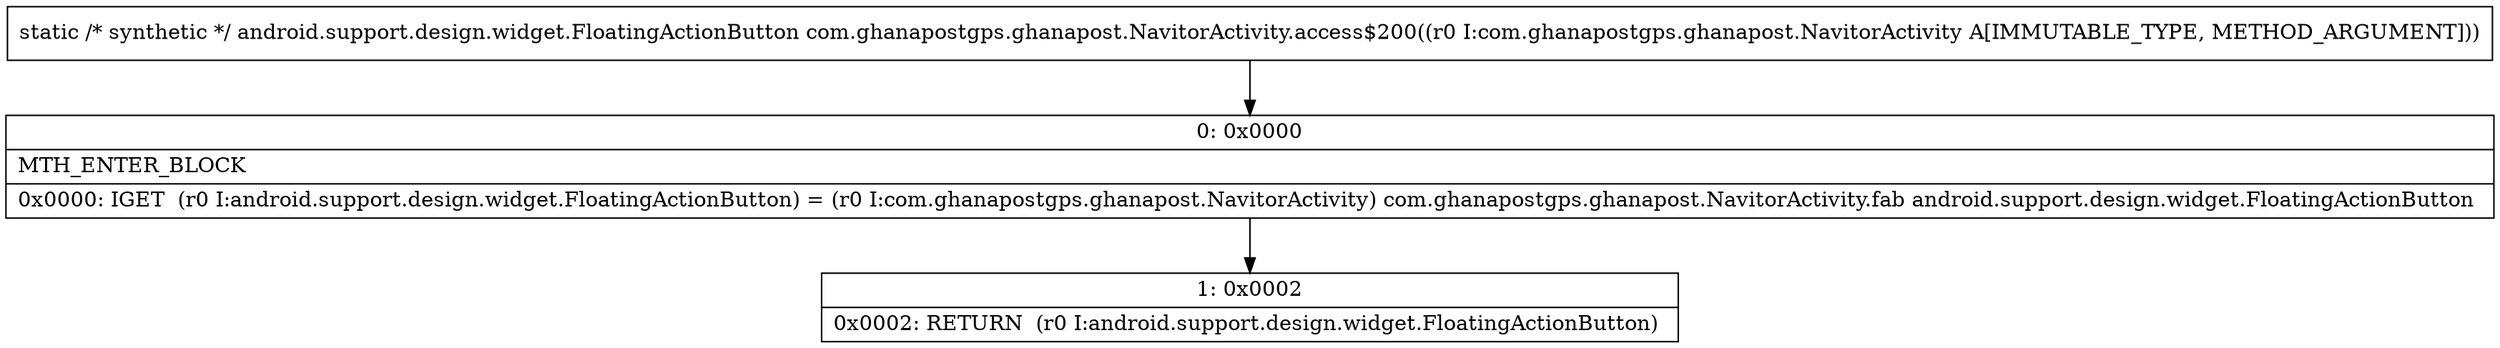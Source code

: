 digraph "CFG forcom.ghanapostgps.ghanapost.NavitorActivity.access$200(Lcom\/ghanapostgps\/ghanapost\/NavitorActivity;)Landroid\/support\/design\/widget\/FloatingActionButton;" {
Node_0 [shape=record,label="{0\:\ 0x0000|MTH_ENTER_BLOCK\l|0x0000: IGET  (r0 I:android.support.design.widget.FloatingActionButton) = (r0 I:com.ghanapostgps.ghanapost.NavitorActivity) com.ghanapostgps.ghanapost.NavitorActivity.fab android.support.design.widget.FloatingActionButton \l}"];
Node_1 [shape=record,label="{1\:\ 0x0002|0x0002: RETURN  (r0 I:android.support.design.widget.FloatingActionButton) \l}"];
MethodNode[shape=record,label="{static \/* synthetic *\/ android.support.design.widget.FloatingActionButton com.ghanapostgps.ghanapost.NavitorActivity.access$200((r0 I:com.ghanapostgps.ghanapost.NavitorActivity A[IMMUTABLE_TYPE, METHOD_ARGUMENT])) }"];
MethodNode -> Node_0;
Node_0 -> Node_1;
}

